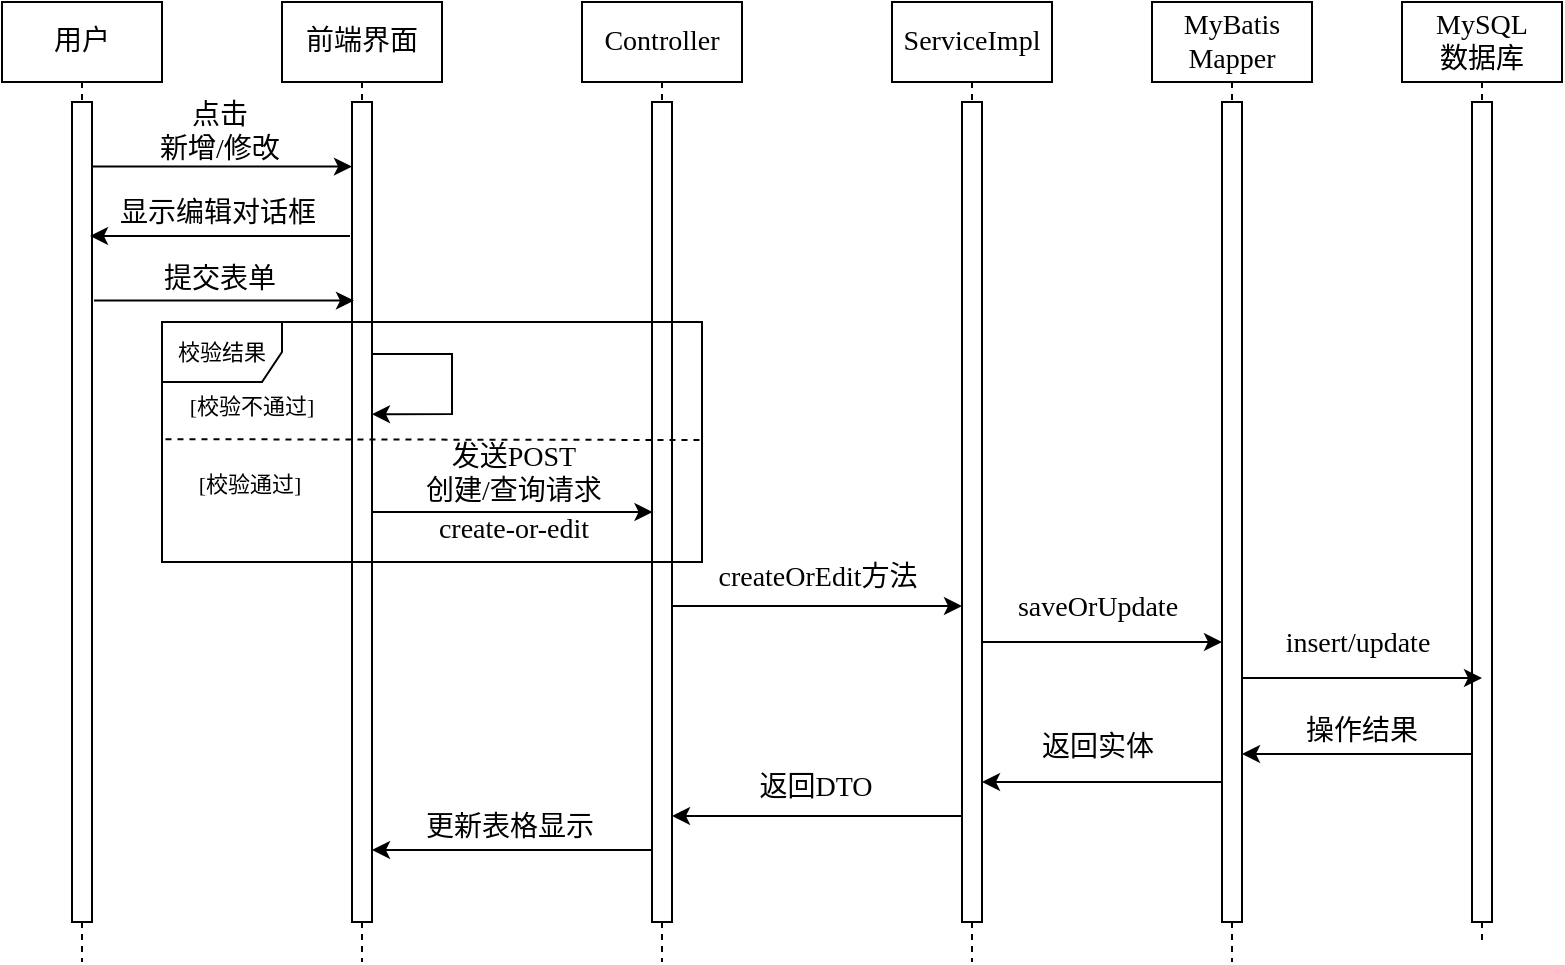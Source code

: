 <mxfile version="26.2.14">
  <diagram name="Page-1" id="2YBvvXClWsGukQMizWep">
    <mxGraphModel dx="1042" dy="596" grid="1" gridSize="10" guides="1" tooltips="1" connect="1" arrows="1" fold="1" page="1" pageScale="1" pageWidth="1100" pageHeight="850" math="0" shadow="0">
      <root>
        <mxCell id="0" />
        <mxCell id="1" parent="0" />
        <mxCell id="1x29o_3ZwKhWgOv2N2SG-2" value="用户" style="shape=umlLifeline;perimeter=lifelinePerimeter;whiteSpace=wrap;html=1;container=1;dropTarget=0;collapsible=0;recursiveResize=0;outlineConnect=0;portConstraint=eastwest;newEdgeStyle={&quot;curved&quot;:0,&quot;rounded&quot;:0};fontFamily=宋体;fontSize=14;" parent="1" vertex="1">
          <mxGeometry x="20" y="50" width="80" height="480" as="geometry" />
        </mxCell>
        <mxCell id="1x29o_3ZwKhWgOv2N2SG-4" value="" style="html=1;points=[[0,0,0,0,5],[0,1,0,0,-5],[1,0,0,0,5],[1,1,0,0,-5]];perimeter=orthogonalPerimeter;outlineConnect=0;targetShapes=umlLifeline;portConstraint=eastwest;newEdgeStyle={&quot;curved&quot;:0,&quot;rounded&quot;:0};fontFamily=宋体;fontSize=14;" parent="1x29o_3ZwKhWgOv2N2SG-2" vertex="1">
          <mxGeometry x="35" y="50" width="10" height="410" as="geometry" />
        </mxCell>
        <mxCell id="1x29o_3ZwKhWgOv2N2SG-3" value="前端界面" style="shape=umlLifeline;perimeter=lifelinePerimeter;whiteSpace=wrap;html=1;container=1;dropTarget=0;collapsible=0;recursiveResize=0;outlineConnect=0;portConstraint=eastwest;newEdgeStyle={&quot;curved&quot;:0,&quot;rounded&quot;:0};fontFamily=宋体;fontSize=14;" parent="1" vertex="1">
          <mxGeometry x="160" y="50" width="80" height="480" as="geometry" />
        </mxCell>
        <mxCell id="1x29o_3ZwKhWgOv2N2SG-5" value="" style="html=1;points=[[0,0,0,0,5],[0,1,0,0,-5],[1,0,0,0,5],[1,1,0,0,-5]];perimeter=orthogonalPerimeter;outlineConnect=0;targetShapes=umlLifeline;portConstraint=eastwest;newEdgeStyle={&quot;curved&quot;:0,&quot;rounded&quot;:0};fontFamily=宋体;fontSize=14;" parent="1x29o_3ZwKhWgOv2N2SG-3" vertex="1">
          <mxGeometry x="35" y="50" width="10" height="410" as="geometry" />
        </mxCell>
        <mxCell id="1x29o_3ZwKhWgOv2N2SG-6" value="Controller" style="shape=umlLifeline;perimeter=lifelinePerimeter;whiteSpace=wrap;html=1;container=1;dropTarget=0;collapsible=0;recursiveResize=0;outlineConnect=0;portConstraint=eastwest;newEdgeStyle={&quot;curved&quot;:0,&quot;rounded&quot;:0};fontFamily=宋体;fontSize=14;" parent="1" vertex="1">
          <mxGeometry x="310" y="50" width="80" height="480" as="geometry" />
        </mxCell>
        <mxCell id="1x29o_3ZwKhWgOv2N2SG-7" value="" style="html=1;points=[[0,0,0,0,5],[0,1,0,0,-5],[1,0,0,0,5],[1,1,0,0,-5]];perimeter=orthogonalPerimeter;outlineConnect=0;targetShapes=umlLifeline;portConstraint=eastwest;newEdgeStyle={&quot;curved&quot;:0,&quot;rounded&quot;:0};fontFamily=宋体;fontSize=14;" parent="1x29o_3ZwKhWgOv2N2SG-6" vertex="1">
          <mxGeometry x="35" y="50" width="10" height="410" as="geometry" />
        </mxCell>
        <mxCell id="1x29o_3ZwKhWgOv2N2SG-8" value="ServiceImpl" style="shape=umlLifeline;perimeter=lifelinePerimeter;whiteSpace=wrap;html=1;container=1;dropTarget=0;collapsible=0;recursiveResize=0;outlineConnect=0;portConstraint=eastwest;newEdgeStyle={&quot;curved&quot;:0,&quot;rounded&quot;:0};fontFamily=宋体;fontSize=14;" parent="1" vertex="1">
          <mxGeometry x="465" y="50" width="80" height="480" as="geometry" />
        </mxCell>
        <mxCell id="1x29o_3ZwKhWgOv2N2SG-9" value="" style="html=1;points=[[0,0,0,0,5],[0,1,0,0,-5],[1,0,0,0,5],[1,1,0,0,-5]];perimeter=orthogonalPerimeter;outlineConnect=0;targetShapes=umlLifeline;portConstraint=eastwest;newEdgeStyle={&quot;curved&quot;:0,&quot;rounded&quot;:0};fontFamily=宋体;fontSize=14;" parent="1x29o_3ZwKhWgOv2N2SG-8" vertex="1">
          <mxGeometry x="35" y="50" width="10" height="410" as="geometry" />
        </mxCell>
        <mxCell id="1x29o_3ZwKhWgOv2N2SG-74" value="" style="group" parent="1" vertex="1" connectable="0">
          <mxGeometry x="214.885" y="450" width="130.362" height="26" as="geometry" />
        </mxCell>
        <mxCell id="1x29o_3ZwKhWgOv2N2SG-62" value="更新表格显示" style="text;html=1;align=center;verticalAlign=middle;whiteSpace=wrap;rounded=0;fontSize=14;fontFamily=宋体;" parent="1x29o_3ZwKhWgOv2N2SG-74" vertex="1">
          <mxGeometry width="117.795" height="26" as="geometry" />
        </mxCell>
        <mxCell id="1x29o_3ZwKhWgOv2N2SG-63" value="" style="endArrow=classic;html=1;rounded=0;" parent="1x29o_3ZwKhWgOv2N2SG-74" target="1x29o_3ZwKhWgOv2N2SG-5" edge="1">
          <mxGeometry width="50" height="50" relative="1" as="geometry">
            <mxPoint x="130.362" y="24" as="sourcePoint" />
            <mxPoint x="-4.205" y="24" as="targetPoint" />
          </mxGeometry>
        </mxCell>
        <mxCell id="ad1gADm1mFAbiEcde9q4-3" value="" style="group" parent="1" vertex="1" connectable="0">
          <mxGeometry x="65" y="102.31" width="130" height="30" as="geometry" />
        </mxCell>
        <mxCell id="ad1gADm1mFAbiEcde9q4-1" value="" style="endArrow=classic;html=1;rounded=0;fontSize=14;fontFamily=宋体;" parent="ad1gADm1mFAbiEcde9q4-3" edge="1">
          <mxGeometry width="50" height="50" relative="1" as="geometry">
            <mxPoint y="30" as="sourcePoint" />
            <mxPoint x="130" y="30" as="targetPoint" />
          </mxGeometry>
        </mxCell>
        <mxCell id="ad1gADm1mFAbiEcde9q4-2" value="&lt;div&gt;点击&lt;/div&gt;新增/修改" style="text;html=1;align=center;verticalAlign=middle;whiteSpace=wrap;rounded=0;fontSize=14;fontFamily=宋体;" parent="ad1gADm1mFAbiEcde9q4-3" vertex="1">
          <mxGeometry x="9" width="110" height="26" as="geometry" />
        </mxCell>
        <mxCell id="ad1gADm1mFAbiEcde9q4-8" value="" style="group" parent="1" vertex="1" connectable="0">
          <mxGeometry x="65" y="137" width="130" height="26" as="geometry" />
        </mxCell>
        <mxCell id="ad1gADm1mFAbiEcde9q4-14" value="" style="group" parent="ad1gADm1mFAbiEcde9q4-8" vertex="1" connectable="0">
          <mxGeometry width="130" height="26" as="geometry" />
        </mxCell>
        <mxCell id="ad1gADm1mFAbiEcde9q4-15" value="" style="group" parent="ad1gADm1mFAbiEcde9q4-14" vertex="1" connectable="0">
          <mxGeometry x="-1" y="6" width="130" height="26" as="geometry" />
        </mxCell>
        <mxCell id="ad1gADm1mFAbiEcde9q4-5" value="" style="endArrow=none;html=1;rounded=0;fontSize=14;fontFamily=宋体;startFill=1;startArrow=classic;" parent="ad1gADm1mFAbiEcde9q4-15" edge="1">
          <mxGeometry width="50" height="50" relative="1" as="geometry">
            <mxPoint y="24" as="sourcePoint" />
            <mxPoint x="130" y="24" as="targetPoint" />
          </mxGeometry>
        </mxCell>
        <mxCell id="ad1gADm1mFAbiEcde9q4-6" value="&lt;div&gt;显示编辑对话框&lt;/div&gt;" style="text;html=1;align=center;verticalAlign=middle;whiteSpace=wrap;rounded=0;fontSize=14;fontFamily=宋体;" parent="ad1gADm1mFAbiEcde9q4-15" vertex="1">
          <mxGeometry x="9" width="110" height="26" as="geometry" />
        </mxCell>
        <mxCell id="ad1gADm1mFAbiEcde9q4-13" value="" style="group" parent="1" vertex="1" connectable="0">
          <mxGeometry x="66" y="176.31" width="130" height="26" as="geometry" />
        </mxCell>
        <mxCell id="ad1gADm1mFAbiEcde9q4-10" value="" style="endArrow=classic;html=1;rounded=0;fontSize=14;fontFamily=宋体;" parent="ad1gADm1mFAbiEcde9q4-13" edge="1">
          <mxGeometry width="50" height="50" relative="1" as="geometry">
            <mxPoint y="23" as="sourcePoint" />
            <mxPoint x="130" y="23" as="targetPoint" />
          </mxGeometry>
        </mxCell>
        <mxCell id="ad1gADm1mFAbiEcde9q4-11" value="提交表单" style="text;html=1;align=center;verticalAlign=middle;whiteSpace=wrap;rounded=0;fontSize=14;fontFamily=宋体;" parent="ad1gADm1mFAbiEcde9q4-13" vertex="1">
          <mxGeometry x="8" width="110" height="26" as="geometry" />
        </mxCell>
        <mxCell id="ad1gADm1mFAbiEcde9q4-16" value="" style="endArrow=classic;html=1;rounded=0;targetPerimeterSpacing=-4;sourcePerimeterSpacing=-1;entryX=1;entryY=0.395;entryDx=0;entryDy=0;entryPerimeter=0;" parent="1" edge="1">
          <mxGeometry width="50" height="50" relative="1" as="geometry">
            <mxPoint x="205" y="226" as="sourcePoint" />
            <mxPoint x="205" y="256.1" as="targetPoint" />
            <Array as="points">
              <mxPoint x="245" y="226" />
              <mxPoint x="245" y="256" />
            </Array>
          </mxGeometry>
        </mxCell>
        <mxCell id="ad1gADm1mFAbiEcde9q4-19" value="[校验不通过]" style="text;html=1;align=center;verticalAlign=middle;whiteSpace=wrap;rounded=0;fontFamily=宋体;fontSize=11;spacing=0;" parent="1" vertex="1">
          <mxGeometry x="100" y="237" width="90" height="30" as="geometry" />
        </mxCell>
        <mxCell id="ad1gADm1mFAbiEcde9q4-20" value="&lt;font style=&quot;font-size: 11px;&quot;&gt;校验结果&lt;/font&gt;" style="shape=umlFrame;whiteSpace=wrap;html=1;pointerEvents=0;rounded=0;align=center;verticalAlign=middle;spacing=0;fontFamily=宋体;fontSize=14;fontColor=default;fillColor=none;gradientColor=none;" parent="1" vertex="1">
          <mxGeometry x="100" y="210" width="270" height="120" as="geometry" />
        </mxCell>
        <mxCell id="ad1gADm1mFAbiEcde9q4-24" value="" style="endArrow=none;dashed=1;html=1;rounded=0;fontFamily=宋体;fontSize=14;fontColor=default;exitX=0.006;exitY=0.533;exitDx=0;exitDy=0;exitPerimeter=0;" parent="1" edge="1">
          <mxGeometry width="50" height="50" relative="1" as="geometry">
            <mxPoint x="101.74" y="268.61" as="sourcePoint" />
            <mxPoint x="370" y="269" as="targetPoint" />
          </mxGeometry>
        </mxCell>
        <mxCell id="ad1gADm1mFAbiEcde9q4-25" value="[校验通过]" style="text;html=1;align=center;verticalAlign=middle;whiteSpace=wrap;rounded=0;fontFamily=宋体;fontSize=11;spacing=0;" parent="1" vertex="1">
          <mxGeometry x="99" y="276" width="90" height="30" as="geometry" />
        </mxCell>
        <mxCell id="ad1gADm1mFAbiEcde9q4-27" value="" style="group;spacing=0;" parent="1" vertex="1" connectable="0">
          <mxGeometry x="355" y="325" width="145" height="27" as="geometry" />
        </mxCell>
        <mxCell id="1x29o_3ZwKhWgOv2N2SG-51" value="" style="endArrow=none;html=1;rounded=0;startArrow=classic;startFill=1;endFill=1;" parent="ad1gADm1mFAbiEcde9q4-27" edge="1">
          <mxGeometry width="50" height="50" relative="1" as="geometry">
            <mxPoint x="145" y="27" as="sourcePoint" />
            <mxPoint y="27" as="targetPoint" />
          </mxGeometry>
        </mxCell>
        <mxCell id="1x29o_3ZwKhWgOv2N2SG-52" value="createOrEdit方法" style="text;html=1;align=center;verticalAlign=middle;whiteSpace=wrap;rounded=0;fontSize=14;fontFamily=宋体;spacing=0;" parent="ad1gADm1mFAbiEcde9q4-27" vertex="1">
          <mxGeometry x="15" width="116" height="26" as="geometry" />
        </mxCell>
        <mxCell id="ad1gADm1mFAbiEcde9q4-28" value="MyBatis Mapper" style="shape=umlLifeline;perimeter=lifelinePerimeter;whiteSpace=wrap;html=1;container=1;dropTarget=0;collapsible=0;recursiveResize=0;outlineConnect=0;portConstraint=eastwest;newEdgeStyle={&quot;curved&quot;:0,&quot;rounded&quot;:0};fontFamily=宋体;fontSize=14;" parent="1" vertex="1">
          <mxGeometry x="595" y="50" width="80" height="480" as="geometry" />
        </mxCell>
        <mxCell id="ad1gADm1mFAbiEcde9q4-29" value="" style="html=1;points=[[0,0,0,0,5],[0,1,0,0,-5],[1,0,0,0,5],[1,1,0,0,-5]];perimeter=orthogonalPerimeter;outlineConnect=0;targetShapes=umlLifeline;portConstraint=eastwest;newEdgeStyle={&quot;curved&quot;:0,&quot;rounded&quot;:0};fontFamily=宋体;fontSize=14;" parent="ad1gADm1mFAbiEcde9q4-28" vertex="1">
          <mxGeometry x="35" y="50" width="10" height="410" as="geometry" />
        </mxCell>
        <mxCell id="ad1gADm1mFAbiEcde9q4-32" value="MySQL&lt;div&gt;数据库&lt;/div&gt;" style="shape=umlLifeline;perimeter=lifelinePerimeter;whiteSpace=wrap;html=1;container=1;dropTarget=0;collapsible=0;recursiveResize=0;outlineConnect=0;portConstraint=eastwest;newEdgeStyle={&quot;curved&quot;:0,&quot;rounded&quot;:0};fontFamily=宋体;fontSize=14;" parent="1" vertex="1">
          <mxGeometry x="720" y="50" width="80" height="470" as="geometry" />
        </mxCell>
        <mxCell id="ad1gADm1mFAbiEcde9q4-33" value="" style="html=1;points=[[0,0,0,0,5],[0,1,0,0,-5],[1,0,0,0,5],[1,1,0,0,-5]];perimeter=orthogonalPerimeter;outlineConnect=0;targetShapes=umlLifeline;portConstraint=eastwest;newEdgeStyle={&quot;curved&quot;:0,&quot;rounded&quot;:0};fontFamily=宋体;fontSize=14;" parent="ad1gADm1mFAbiEcde9q4-32" vertex="1">
          <mxGeometry x="35" y="50" width="10" height="410" as="geometry" />
        </mxCell>
        <mxCell id="ad1gADm1mFAbiEcde9q4-35" value="" style="group" parent="1" vertex="1" connectable="0">
          <mxGeometry x="510" y="340" width="120" height="30" as="geometry" />
        </mxCell>
        <mxCell id="ad1gADm1mFAbiEcde9q4-31" value="saveOrUpdate" style="text;html=1;align=center;verticalAlign=middle;whiteSpace=wrap;rounded=0;fontSize=14;fontFamily=宋体;spacing=0;" parent="ad1gADm1mFAbiEcde9q4-35" vertex="1">
          <mxGeometry width="116" height="26" as="geometry" />
        </mxCell>
        <mxCell id="ad1gADm1mFAbiEcde9q4-34" value="" style="endArrow=classic;html=1;rounded=0;fontSize=14;fontFamily=宋体;" parent="ad1gADm1mFAbiEcde9q4-35" edge="1">
          <mxGeometry width="50" height="50" relative="1" as="geometry">
            <mxPoint y="30" as="sourcePoint" />
            <mxPoint x="120" y="30" as="targetPoint" />
          </mxGeometry>
        </mxCell>
        <mxCell id="ad1gADm1mFAbiEcde9q4-36" value="" style="group" parent="1" vertex="1" connectable="0">
          <mxGeometry x="640" y="358" width="120" height="30" as="geometry" />
        </mxCell>
        <mxCell id="ad1gADm1mFAbiEcde9q4-37" value="insert/update" style="text;html=1;align=center;verticalAlign=middle;whiteSpace=wrap;rounded=0;fontSize=14;fontFamily=宋体;spacing=0;" parent="ad1gADm1mFAbiEcde9q4-36" vertex="1">
          <mxGeometry width="116" height="26" as="geometry" />
        </mxCell>
        <mxCell id="ad1gADm1mFAbiEcde9q4-38" value="" style="endArrow=classic;html=1;rounded=0;fontSize=14;fontFamily=宋体;" parent="ad1gADm1mFAbiEcde9q4-36" edge="1">
          <mxGeometry width="50" height="50" relative="1" as="geometry">
            <mxPoint y="30" as="sourcePoint" />
            <mxPoint x="120" y="30" as="targetPoint" />
          </mxGeometry>
        </mxCell>
        <mxCell id="ad1gADm1mFAbiEcde9q4-42" value="" style="group" parent="1" vertex="1" connectable="0">
          <mxGeometry x="640" y="398" width="120.005" height="28" as="geometry" />
        </mxCell>
        <mxCell id="ad1gADm1mFAbiEcde9q4-40" value="操作结果" style="text;html=1;align=center;verticalAlign=middle;whiteSpace=wrap;rounded=0;fontSize=14;fontFamily=宋体;spacing=0;" parent="ad1gADm1mFAbiEcde9q4-42" vertex="1">
          <mxGeometry x="0.005" y="4" width="120" height="26" as="geometry" />
        </mxCell>
        <mxCell id="ad1gADm1mFAbiEcde9q4-41" value="" style="endArrow=classic;html=1;rounded=0;" parent="ad1gADm1mFAbiEcde9q4-42" source="ad1gADm1mFAbiEcde9q4-33" edge="1">
          <mxGeometry width="50" height="50" relative="1" as="geometry">
            <mxPoint x="130.367" y="28" as="sourcePoint" />
            <mxPoint y="28" as="targetPoint" />
          </mxGeometry>
        </mxCell>
        <mxCell id="ad1gADm1mFAbiEcde9q4-43" value="" style="group" parent="1" vertex="1" connectable="0">
          <mxGeometry x="204.75" y="273" width="140.5" height="55" as="geometry" />
        </mxCell>
        <mxCell id="1x29o_3ZwKhWgOv2N2SG-41" value="" style="endArrow=classic;html=1;rounded=0;fontSize=14;fontFamily=宋体;" parent="ad1gADm1mFAbiEcde9q4-43" edge="1">
          <mxGeometry width="50" height="50" relative="1" as="geometry">
            <mxPoint y="32" as="sourcePoint" />
            <mxPoint x="140.5" y="32" as="targetPoint" />
          </mxGeometry>
        </mxCell>
        <mxCell id="1x29o_3ZwKhWgOv2N2SG-42" value="发送POST&lt;div&gt;创建/查询请求&lt;/div&gt;" style="text;html=1;align=center;verticalAlign=middle;whiteSpace=wrap;rounded=0;fontSize=14;fontFamily=宋体;" parent="ad1gADm1mFAbiEcde9q4-43" vertex="1">
          <mxGeometry x="16.25" width="110" height="26" as="geometry" />
        </mxCell>
        <mxCell id="ad1gADm1mFAbiEcde9q4-26" value="&lt;span style=&quot;background-color: transparent; color: light-dark(rgb(0, 0, 0), rgb(255, 255, 255));&quot;&gt;create-or-edit&lt;/span&gt;" style="text;html=1;align=center;verticalAlign=middle;whiteSpace=wrap;rounded=0;fontSize=14;fontFamily=宋体;" parent="ad1gADm1mFAbiEcde9q4-43" vertex="1">
          <mxGeometry x="16.25" y="28" width="110" height="26" as="geometry" />
        </mxCell>
        <mxCell id="ad1gADm1mFAbiEcde9q4-50" value="" style="group" parent="1" vertex="1" connectable="0">
          <mxGeometry x="510" y="410" width="120" height="30" as="geometry" />
        </mxCell>
        <mxCell id="ad1gADm1mFAbiEcde9q4-48" value="返回实体" style="text;html=1;align=center;verticalAlign=middle;whiteSpace=wrap;rounded=0;fontSize=14;fontFamily=宋体;spacing=0;" parent="ad1gADm1mFAbiEcde9q4-50" vertex="1">
          <mxGeometry width="116" height="26" as="geometry" />
        </mxCell>
        <mxCell id="ad1gADm1mFAbiEcde9q4-49" value="" style="endArrow=none;html=1;rounded=0;fontSize=14;fontFamily=宋体;startFill=1;startArrow=classic;" parent="ad1gADm1mFAbiEcde9q4-50" edge="1">
          <mxGeometry width="50" height="50" relative="1" as="geometry">
            <mxPoint y="30" as="sourcePoint" />
            <mxPoint x="120" y="30" as="targetPoint" />
          </mxGeometry>
        </mxCell>
        <mxCell id="ad1gADm1mFAbiEcde9q4-60" value="" style="group" parent="1" vertex="1" connectable="0">
          <mxGeometry x="355" y="430" width="145" height="27" as="geometry" />
        </mxCell>
        <mxCell id="ad1gADm1mFAbiEcde9q4-58" value="" style="endArrow=classic;html=1;rounded=0;startArrow=none;startFill=0;endFill=1;" parent="ad1gADm1mFAbiEcde9q4-60" edge="1">
          <mxGeometry width="50" height="50" relative="1" as="geometry">
            <mxPoint x="145" y="27" as="sourcePoint" />
            <mxPoint y="27" as="targetPoint" />
          </mxGeometry>
        </mxCell>
        <mxCell id="ad1gADm1mFAbiEcde9q4-59" value="返回DTO" style="text;html=1;align=center;verticalAlign=middle;whiteSpace=wrap;rounded=0;fontSize=14;fontFamily=宋体;spacing=0;" parent="ad1gADm1mFAbiEcde9q4-60" vertex="1">
          <mxGeometry x="14" width="116" height="26" as="geometry" />
        </mxCell>
      </root>
    </mxGraphModel>
  </diagram>
</mxfile>

